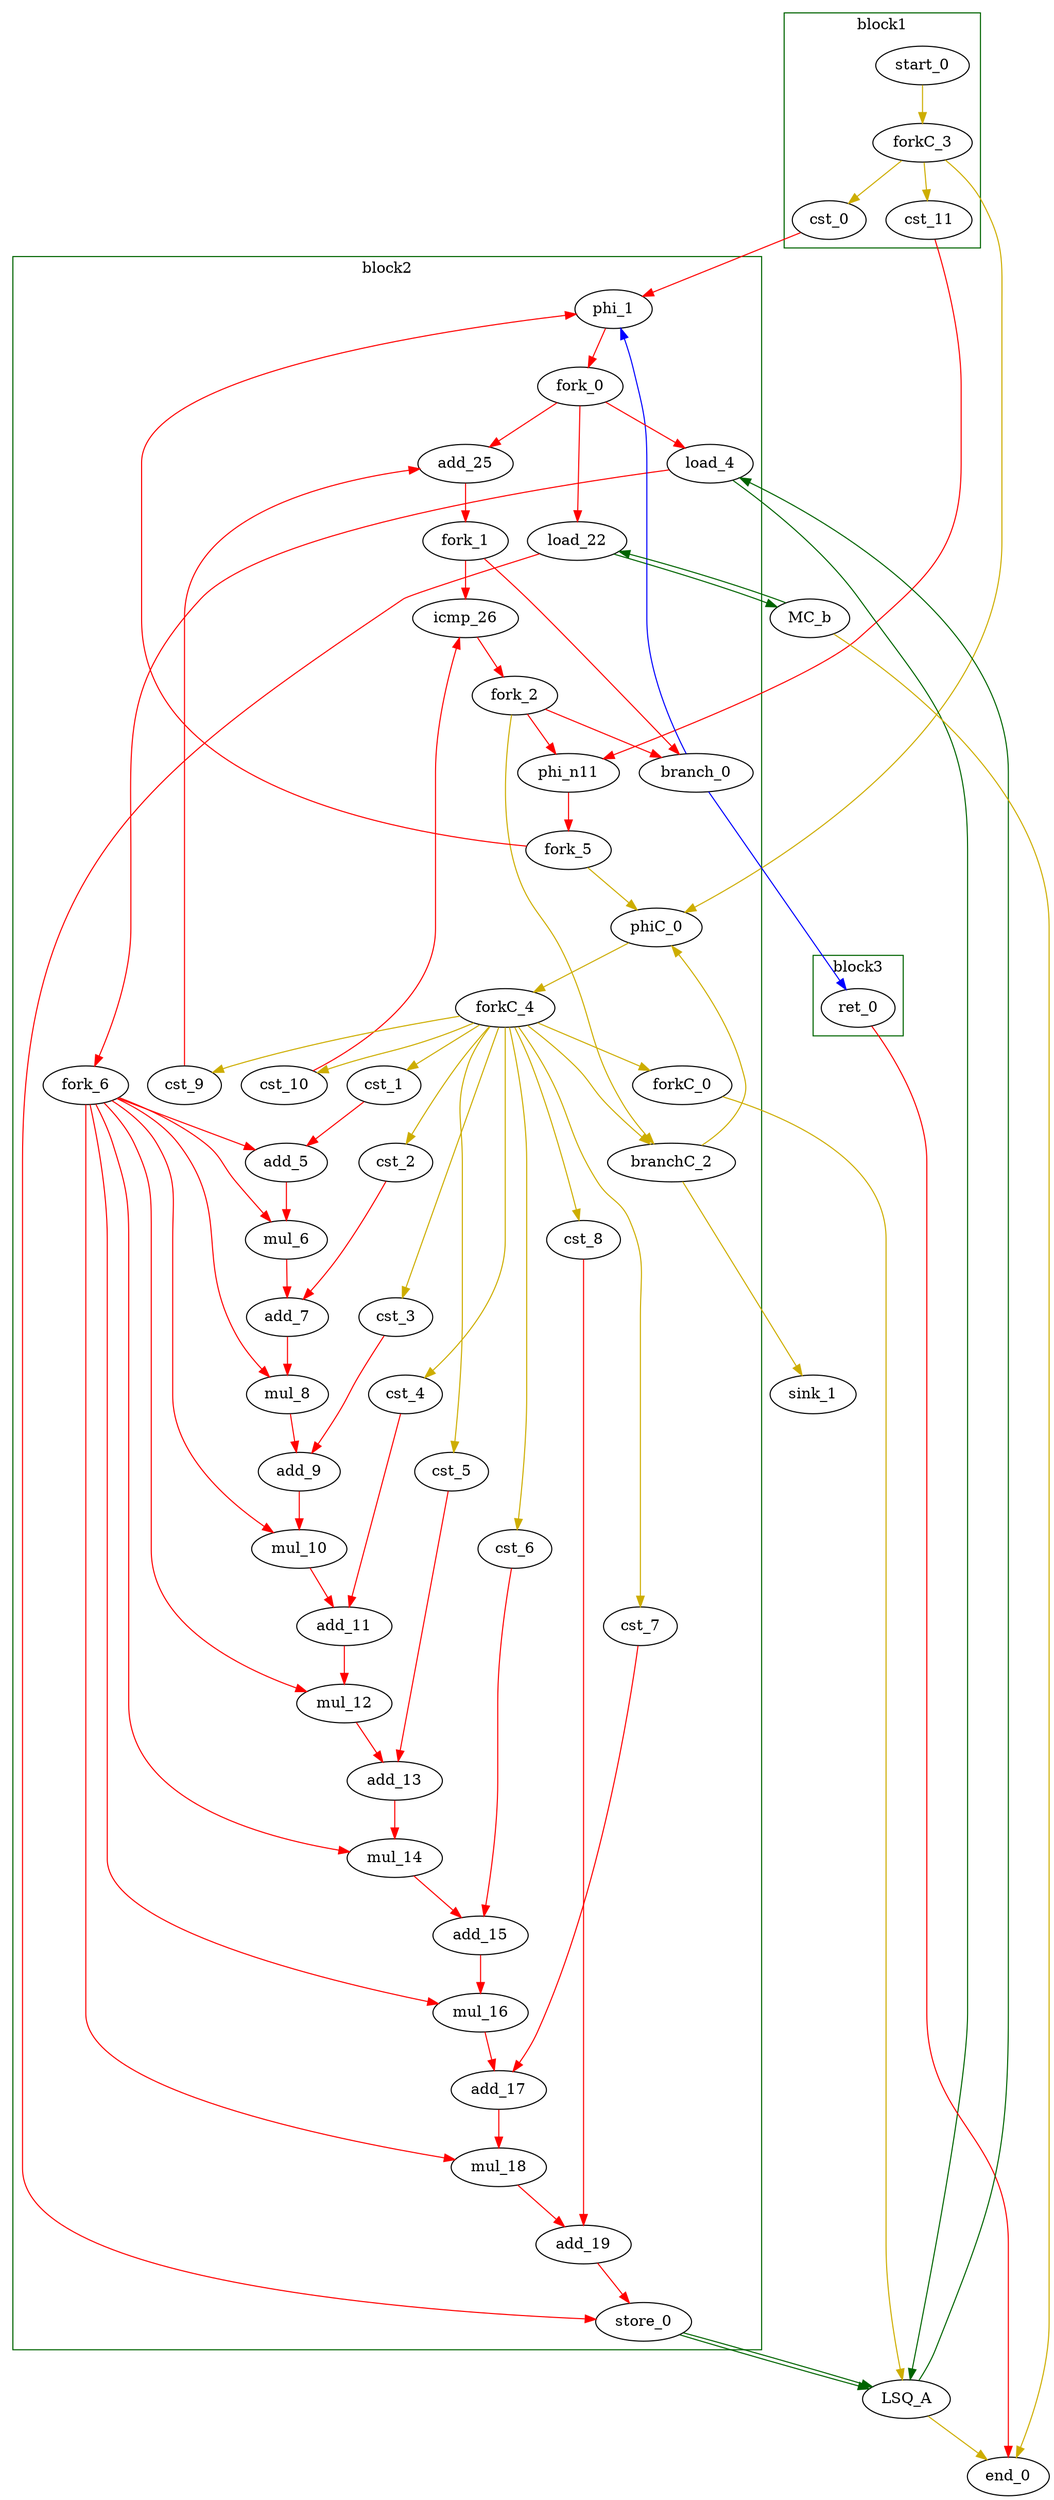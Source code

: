Digraph G {
	splines=spline;
//DHLS version: 0.1.1" [shape = "none" pos = "20,20!"]

	subgraph cluster_0 {
	color = "darkgreen";
		label = "block1";
		"cst_0" [type = "Constant", bbID= 1, in = "in1:32", out = "out1:32", value = "0x00000000"];
		"start_0" [type = "Entry", control= "true", bbID= 1, in = "in1:0", out = "out1:0"];
		"cst_11" [type = "Constant", bbID= 1, in = "in1:32", out = "out1:32", value = "0x00000001"];
		"forkC_3" [type = "Fork", bbID= 1, in = "in1:0", out = "out1:0 out2:0 out3:0 "];

	}

	subgraph cluster_1 {
	color = "darkgreen";
		label = "block2";
		"phi_1" [type = "Mux", bbID= 2, in = "in1?:1 in2:32 in3:32 ", out = "out1:32", delay=0.366];
		"load_4" [type = "Operator", bbID= 2, op = "lsq_load_op",bbID= 2, portId= 0, offset= 0, in = "in1:32 in2:32", out = "out1:32 out2:32 ", delay=0.000, latency=5, II=1];
		"cst_1" [type = "Constant", bbID= 2, in = "in1:32", out = "out1:32", value = "0x00000070"];
		"add_5" [type = "Operator", bbID= 2, op = "add_op", in = "in1:32 in2:32 ", out = "out1:32 ", delay=1.693, latency=0, II=1];
		"mul_6" [type = "Operator", bbID= 2, op = "mul_op", in = "in1:32 in2:32 ", out = "out1:32 ", delay=0.000, latency=4, II=1];
		"cst_2" [type = "Constant", bbID= 2, in = "in1:32", out = "out1:32", value = "0x00000017"];
		"add_7" [type = "Operator", bbID= 2, op = "add_op", in = "in1:32 in2:32 ", out = "out1:32 ", delay=1.693, latency=0, II=1];
		"mul_8" [type = "Operator", bbID= 2, op = "mul_op", in = "in1:32 in2:32 ", out = "out1:32 ", delay=0.000, latency=4, II=1];
		"cst_3" [type = "Constant", bbID= 2, in = "in1:32", out = "out1:32", value = "0x00000024"];
		"add_9" [type = "Operator", bbID= 2, op = "add_op", in = "in1:32 in2:32 ", out = "out1:32 ", delay=1.693, latency=0, II=1];
		"mul_10" [type = "Operator", bbID= 2, op = "mul_op", in = "in1:32 in2:32 ", out = "out1:32 ", delay=0.000, latency=4, II=1];
		"cst_4" [type = "Constant", bbID= 2, in = "in1:32", out = "out1:32", value = "0x00000052"];
		"add_11" [type = "Operator", bbID= 2, op = "add_op", in = "in1:32 in2:32 ", out = "out1:32 ", delay=1.693, latency=0, II=1];
		"mul_12" [type = "Operator", bbID= 2, op = "mul_op", in = "in1:32 in2:32 ", out = "out1:32 ", delay=0.000, latency=4, II=1];
		"cst_5" [type = "Constant", bbID= 2, in = "in1:32", out = "out1:32", value = "0x0000007F"];
		"add_13" [type = "Operator", bbID= 2, op = "add_op", in = "in1:32 in2:32 ", out = "out1:32 ", delay=1.693, latency=0, II=1];
		"mul_14" [type = "Operator", bbID= 2, op = "mul_op", in = "in1:32 in2:32 ", out = "out1:32 ", delay=0.000, latency=4, II=1];
		"cst_6" [type = "Constant", bbID= 2, in = "in1:32", out = "out1:32", value = "0x00000002"];
		"add_15" [type = "Operator", bbID= 2, op = "add_op", in = "in1:32 in2:32 ", out = "out1:32 ", delay=1.693, latency=0, II=1];
		"mul_16" [type = "Operator", bbID= 2, op = "mul_op", in = "in1:32 in2:32 ", out = "out1:32 ", delay=0.000, latency=4, II=1];
		"cst_7" [type = "Constant", bbID= 2, in = "in1:32", out = "out1:32", value = "0x00000014"];
		"add_17" [type = "Operator", bbID= 2, op = "add_op", in = "in1:32 in2:32 ", out = "out1:32 ", delay=1.693, latency=0, II=1];
		"mul_18" [type = "Operator", bbID= 2, op = "mul_op", in = "in1:32 in2:32 ", out = "out1:32 ", delay=0.000, latency=4, II=1];
		"cst_8" [type = "Constant", bbID= 2, in = "in1:32", out = "out1:32", value = "0x00000064"];
		"add_19" [type = "Operator", bbID= 2, op = "add_op", in = "in1:32 in2:32 ", out = "out1:32 ", delay=1.693, latency=0, II=1];
		"load_22" [type = "Operator", bbID= 2, op = "mc_load_op",bbID= 2, portId= 0, offset= 0, in = "in1:32 in2:32", out = "out1:32 out2:32 ", delay=0.000, latency=2, II=1];
		"store_0" [type = "Operator", bbID= 2, op = "lsq_store_op",bbID= 2, portId= 0, offset= 1, in = "in1:32 in2:32 ", out = "out1:32 out2:32", delay=0.000, latency=0, II=1];
		"cst_9" [type = "Constant", bbID= 2, in = "in1:32", out = "out1:32", value = "0x00000001"];
		"add_25" [type = "Operator", bbID= 2, op = "add_op", in = "in1:32 in2:32 ", out = "out1:32 ", delay=1.693, latency=0, II=1];
		"cst_10" [type = "Constant", bbID= 2, in = "in1:32", out = "out1:32", value = "0x000003E8"];
		"icmp_26" [type = "Operator", bbID= 2, op = "icmp_ult_op", in = "in1:32 in2:32 ", out = "out1:1 ", delay=1.530, latency=0, II=1];
		"forkC_0" [type = "Fork", bbID= 2, in = "in1:0", out = "out1:0 "];
		"phiC_0" [type = "Mux", bbID= 2, in = "in1?:1 in2:0 in3:0 ", out = "out1:0", delay=0.166];
		"branch_0" [type = "Branch", bbID= 2,  in = "in1:32 in2?:1*i", out = "out1+:32 out2-:32"];
		"phi_n11" [type = "Merge", bbID= 2, in = "in1:32 in2:32*i ", out = "out1:32", delay=0.366];
		"branchC_2" [type = "Branch", bbID= 2,  in = "in1:0 in2?:1*i", out = "out1+:0 out2-:0"];
		"fork_0" [type = "Fork", bbID= 2, in = "in1:32", out = "out1:32 out2:32 out3:32 "];
		"fork_1" [type = "Fork", bbID= 2, in = "in1:32", out = "out1:32 out2:32 "];
		"fork_2" [type = "Fork", bbID= 2, in = "in1:32", out = "out1:32 out2:32 out3:32 "];
		"forkC_4" [type = "Fork", bbID= 2, in = "in1:0", out = "out1:0 out2:0 out3:0 out4:0 out5:0 out6:0 out7:0 out8:0 out9:0 out10:0 out11:0 out12:0 "];
		"fork_5" [type = "Fork", bbID= 2, in = "in1:32", out = "out1:32 out2:32 "];
		"fork_6" [type = "Fork", bbID= 2, in = "in1:32", out = "out1:32 out2:32 out3:32 out4:32 out5:32 out6:32 out7:32 out8:32 "];

	}

	subgraph cluster_2 {
	color = "darkgreen";
		label = "block3";
		"ret_0" [type = "Operator", bbID= 3, op = "ret_op", in = "in1:32 ", out = "out1:32 ", delay=0.000, latency=0, II=1];

	}
	"LSQ_A" [type = "LSQ", bbID= 0, in = "in1:0*c0 in2:32*l0a in3:32*s0a in4:32*s0d ", out = "out1:32*l0d out2:0*e ", memory = "A", bbcount = 1, ldcount = 1, stcount = 1, fifoDepth = 32, numLoads = "{1}", numStores = "{1}", loadOffsets = "{{0;0;0;0;0;0;0;0;0;0;0;0;0;0;0;0;0;0;0;0;0;0;0;0;0;0;0;0;0;0;0;0}}", storeOffsets = "{{1;0;0;0;0;0;0;0;0;0;0;0;0;0;0;0;0;0;0;0;0;0;0;0;0;0;0;0;0;0;0;0}}", loadPorts = "{{0;0;0;0;0;0;0;0;0;0;0;0;0;0;0;0;0;0;0;0;0;0;0;0;0;0;0;0;0;0;0;0}}", storePorts = "{{0;0;0;0;0;0;0;0;0;0;0;0;0;0;0;0;0;0;0;0;0;0;0;0;0;0;0;0;0;0;0;0}}"];
	"MC_b" [type = "MC", bbID= 0, in = "in1:32*l0a ", out = "out1:32*l0d out2:0*e ", memory = "b", bbcount = 0, ldcount = 1, stcount = 0];
	"sink_1" [type = "Sink", bbID= 0, in = "in1:0"];
	"end_0" [type = "Exit", bbID= 0, in = "in1:0*e in2:0*e in3:32 ", out = "out1:32"];

	"load_4" -> "LSQ_A" [color = "darkgreen", mem_address = "true", from = "out2", to = "in2"];
	"LSQ_A" -> "load_4" [color = "darkgreen", mem_address = "false", from = "out1", to = "in1"];
	"load_22" -> "MC_b" [color = "darkgreen", mem_address = "true", from = "out2", to = "in1"];
	"MC_b" -> "load_22" [color = "darkgreen", mem_address = "false", from = "out1", to = "in1"];
	"store_0" -> "LSQ_A" [color = "darkgreen", mem_address = "true", from = "out2", to = "in3"];
	"store_0" -> "LSQ_A" [color = "darkgreen", mem_address = "false", from = "out1", to = "in4"];
	"LSQ_A" -> "end_0" [color = "gold3", from = "out2", to = "in1"];
	"MC_b" -> "end_0" [color = "gold3", from = "out2", to = "in2"];
	"cst_0" -> "phi_1" [color = "red", from = "out1", to = "in3"];
	"phi_1" -> "fork_0" [color = "red", from = "out1", to = "in1"];
	"load_4" -> "fork_6" [color = "red", from = "out1", to = "in1"];
	"cst_1" -> "add_5" [color = "red", from = "out1", to = "in2"];
	"add_5" -> "mul_6" [color = "red", from = "out1", to = "in1"];
	"mul_6" -> "add_7" [color = "red", from = "out1", to = "in1"];
	"cst_2" -> "add_7" [color = "red", from = "out1", to = "in2"];
	"add_7" -> "mul_8" [color = "red", from = "out1", to = "in1"];
	"mul_8" -> "add_9" [color = "red", from = "out1", to = "in1"];
	"cst_3" -> "add_9" [color = "red", from = "out1", to = "in2"];
	"add_9" -> "mul_10" [color = "red", from = "out1", to = "in1"];
	"mul_10" -> "add_11" [color = "red", from = "out1", to = "in1"];
	"cst_4" -> "add_11" [color = "red", from = "out1", to = "in2"];
	"add_11" -> "mul_12" [color = "red", from = "out1", to = "in1"];
	"mul_12" -> "add_13" [color = "red", from = "out1", to = "in1"];
	"cst_5" -> "add_13" [color = "red", from = "out1", to = "in2"];
	"add_13" -> "mul_14" [color = "red", from = "out1", to = "in1"];
	"mul_14" -> "add_15" [color = "red", from = "out1", to = "in1"];
	"cst_6" -> "add_15" [color = "red", from = "out1", to = "in2"];
	"add_15" -> "mul_16" [color = "red", from = "out1", to = "in1"];
	"mul_16" -> "add_17" [color = "red", from = "out1", to = "in1"];
	"cst_7" -> "add_17" [color = "red", from = "out1", to = "in2"];
	"add_17" -> "mul_18" [color = "red", from = "out1", to = "in1"];
	"mul_18" -> "add_19" [color = "red", from = "out1", to = "in1"];
	"cst_8" -> "add_19" [color = "red", from = "out1", to = "in2"];
	"add_19" -> "store_0" [color = "red", from = "out1", to = "in1"];
	"load_22" -> "store_0" [color = "red", from = "out1", to = "in2"];
	"cst_9" -> "add_25" [color = "red", from = "out1", to = "in2"];
	"add_25" -> "fork_1" [color = "red", from = "out1", to = "in1"];
	"cst_10" -> "icmp_26" [color = "red", from = "out1", to = "in2"];
	"icmp_26" -> "fork_2" [color = "red", from = "out1", to = "in1"];
	"ret_0" -> "end_0" [color = "red", from = "out1", to = "in3"];
	"start_0" -> "forkC_3" [color = "gold3", from = "out1", to = "in1"];
	"forkC_0" -> "LSQ_A" [color = "gold3", from = "out1", to = "in1"];
	"phiC_0" -> "forkC_4" [color = "gold3", from = "out1", to = "in1"];
	"branch_0" -> "ret_0" [color = "blue", minlen = 3, from = "out1", to = "in1"];
	"branch_0" -> "phi_1" [color = "blue", minlen = 3, from = "out2", to = "in2"];
	"phi_n11" -> "fork_5" [color = "red", from = "out1", to = "in1"];
	"cst_11" -> "phi_n11" [color = "red", from = "out1", to = "in1"];
	"branchC_2" -> "sink_1" [color = "gold3", minlen = 3, from = "out1", to = "in1"];
	"branchC_2" -> "phiC_0" [color = "gold3", minlen = 3, from = "out2", to = "in2"];
	"fork_0" -> "add_25" [color = "red", from = "out1", to = "in1"];
	"fork_0" -> "load_4" [color = "red", from = "out2", to = "in2"];
	"fork_0" -> "load_22" [color = "red", from = "out3", to = "in2"];
	"fork_1" -> "icmp_26" [color = "red", from = "out1", to = "in1"];
	"fork_1" -> "branch_0" [color = "red", from = "out2", to = "in1"];
	"fork_2" -> "branch_0" [color = "red", from = "out1", to = "in2"];
	"fork_2" -> "phi_n11" [color = "red", from = "out2", to = "in2"];
	"fork_2" -> "branchC_2" [color = "gold3", from = "out3", to = "in2"];
	"forkC_3" -> "cst_0" [color = "gold3", from = "out1", to = "in1"];
	"forkC_3" -> "phiC_0" [color = "gold3", from = "out2", to = "in3"];
	"forkC_3" -> "cst_11" [color = "gold3", from = "out3", to = "in1"];
	"forkC_4" -> "cst_1" [color = "gold3", from = "out1", to = "in1"];
	"forkC_4" -> "branchC_2" [color = "gold3", from = "out2", to = "in1"];
	"forkC_4" -> "cst_2" [color = "gold3", from = "out3", to = "in1"];
	"forkC_4" -> "cst_3" [color = "gold3", from = "out4", to = "in1"];
	"forkC_4" -> "cst_4" [color = "gold3", from = "out5", to = "in1"];
	"forkC_4" -> "cst_5" [color = "gold3", from = "out6", to = "in1"];
	"forkC_4" -> "cst_6" [color = "gold3", from = "out7", to = "in1"];
	"forkC_4" -> "cst_7" [color = "gold3", from = "out8", to = "in1"];
	"forkC_4" -> "cst_8" [color = "gold3", from = "out9", to = "in1"];
	"forkC_4" -> "cst_9" [color = "gold3", from = "out10", to = "in1"];
	"forkC_4" -> "cst_10" [color = "gold3", from = "out11", to = "in1"];
	"forkC_4" -> "forkC_0" [color = "gold3", from = "out12", to = "in1"];
	"fork_5" -> "phi_1" [color = "red", from = "out1", to = "in1"];
	"fork_5" -> "phiC_0" [color = "gold3", from = "out2", to = "in1"];
	"fork_6" -> "add_5" [color = "red", from = "out1", to = "in1"];
	"fork_6" -> "mul_6" [color = "red", from = "out2", to = "in2"];
	"fork_6" -> "mul_8" [color = "red", from = "out3", to = "in2"];
	"fork_6" -> "mul_10" [color = "red", from = "out4", to = "in2"];
	"fork_6" -> "mul_12" [color = "red", from = "out5", to = "in2"];
	"fork_6" -> "mul_14" [color = "red", from = "out6", to = "in2"];
	"fork_6" -> "mul_16" [color = "red", from = "out7", to = "in2"];
	"fork_6" -> "mul_18" [color = "red", from = "out8", to = "in2"];

}